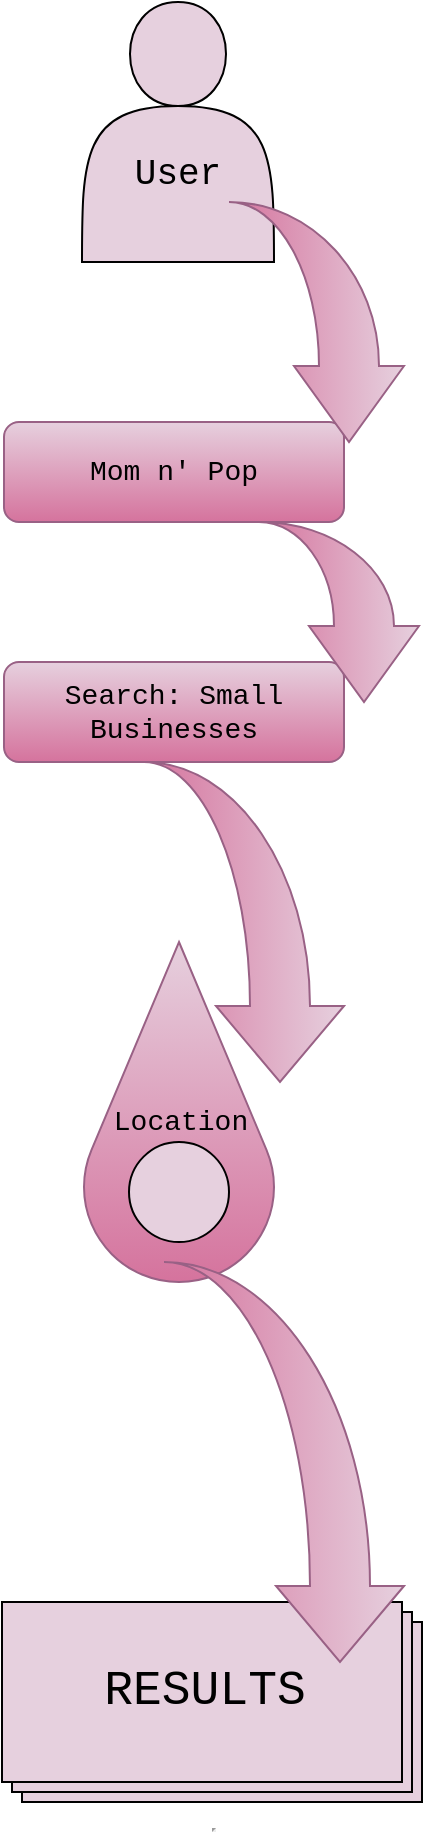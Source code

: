 <mxfile version="13.6.10" type="github">
  <diagram id="C5RBs43oDa-KdzZeNtuy" name="Page-1">
    <mxGraphModel dx="926" dy="1639" grid="1" gridSize="10" guides="1" tooltips="1" connect="1" arrows="1" fold="1" page="1" pageScale="1" pageWidth="827" pageHeight="1169" math="0" shadow="0">
      <root>
        <mxCell id="WIyWlLk6GJQsqaUBKTNV-0" />
        <mxCell id="WIyWlLk6GJQsqaUBKTNV-1" parent="WIyWlLk6GJQsqaUBKTNV-0" />
        <mxCell id="WIyWlLk6GJQsqaUBKTNV-3" value="&lt;font face=&quot;Courier New&quot; style=&quot;font-size: 14px&quot;&gt;Mom n&#39; Pop&lt;/font&gt;" style="rounded=1;whiteSpace=wrap;html=1;fontSize=12;glass=0;strokeWidth=1;shadow=0;gradientColor=#d5739d;fillColor=#e6d0de;strokeColor=#996185;" parent="WIyWlLk6GJQsqaUBKTNV-1" vertex="1">
          <mxGeometry x="310" y="-40" width="170" height="50" as="geometry" />
        </mxCell>
        <mxCell id="rALXXj5e3a1mzCvknOSR-1" value="&lt;font style=&quot;font-size: 18px&quot; face=&quot;Courier New&quot;&gt;&lt;br&gt;&lt;br&gt;&lt;br&gt;User&lt;br&gt;&lt;br&gt;&lt;/font&gt;" style="shape=actor;whiteSpace=wrap;html=1;fillColor=#E6D0DE;" vertex="1" parent="WIyWlLk6GJQsqaUBKTNV-1">
          <mxGeometry x="349" y="-250" width="96" height="130" as="geometry" />
        </mxCell>
        <mxCell id="rALXXj5e3a1mzCvknOSR-3" value="&lt;hr&gt;" style="verticalLabelPosition=bottom;verticalAlign=top;html=1;shape=mxgraph.basic.layered_rect;dx=10;outlineConnect=0;fillColor=#E6D0DE;" vertex="1" parent="WIyWlLk6GJQsqaUBKTNV-1">
          <mxGeometry x="309" y="550" width="210" height="100" as="geometry" />
        </mxCell>
        <mxCell id="rALXXj5e3a1mzCvknOSR-5" value="&lt;font face=&quot;Courier New&quot; style=&quot;font-size: 24px&quot;&gt;RESULTS&lt;/font&gt;" style="text;html=1;resizable=0;autosize=1;align=center;verticalAlign=middle;points=[];fillColor=none;strokeColor=none;rounded=0;" vertex="1" parent="WIyWlLk6GJQsqaUBKTNV-1">
          <mxGeometry x="350" y="585" width="120" height="20" as="geometry" />
        </mxCell>
        <mxCell id="rALXXj5e3a1mzCvknOSR-7" value="&lt;span style=&quot;color: rgba(0 , 0 , 0 , 0) ; font-family: monospace ; font-size: 0px&quot;&gt;%3CmxGraphModel%3E%3Croot%3E%3CmxCell%20id%3D%220%22%2F%3E%3CmxCell%20id%3D%221%22%20parent%3D%220%22%2F%3E%3CmxCell%20id%3D%222%22%20value%3D%22%26lt%3Bfont%20face%3D%26quot%3BCourier%20New%26quot%3B%20style%3D%26quot%3Bfont-size%3A%2024px%26quot%3B%26gt%3BRESULTS%26lt%3B%2Ffont%26gt%3B%22%20style%3D%22text%3Bhtml%3D1%3Bresizable%3D0%3Bautosize%3D1%3Balign%3Dcenter%3BverticalAlign%3Dmiddle%3Bpoints%3D%5B%5D%3BfillColor%3Dnone%3BstrokeColor%3Dnone%3Brounded%3D0%3B%22%20vertex%3D%221%22%20parent%3D%221%22%3E%3CmxGeometry%20x%3D%22350%22%20y%3D%22585%22%20width%3D%22120%22%20height%3D%2220%22%20as%3D%22geometry%22%2F%3E%3C%2FmxCell%3E%3C%2Froot%3E%3C%2FmxGraphModel%3E&lt;/span&gt;" style="verticalLabelPosition=bottom;verticalAlign=top;html=1;shape=mxgraph.basic.drop;fillColor=#e6d0de;gradientColor=#d5739d;strokeColor=#996185;" vertex="1" parent="WIyWlLk6GJQsqaUBKTNV-1">
          <mxGeometry x="350" y="220" width="95" height="170" as="geometry" />
        </mxCell>
        <mxCell id="rALXXj5e3a1mzCvknOSR-9" value="&lt;font face=&quot;Courier New&quot; style=&quot;font-size: 14px&quot;&gt;Location&lt;/font&gt;" style="text;html=1;resizable=0;autosize=1;align=center;verticalAlign=middle;points=[];fillColor=none;strokeColor=none;rounded=0;" vertex="1" parent="WIyWlLk6GJQsqaUBKTNV-1">
          <mxGeometry x="357.5" y="300" width="80" height="20" as="geometry" />
        </mxCell>
        <mxCell id="rALXXj5e3a1mzCvknOSR-10" value="" style="ellipse;whiteSpace=wrap;html=1;aspect=fixed;fillColor=#E6D0DE;" vertex="1" parent="WIyWlLk6GJQsqaUBKTNV-1">
          <mxGeometry x="372.5" y="320" width="50" height="50" as="geometry" />
        </mxCell>
        <mxCell id="rALXXj5e3a1mzCvknOSR-11" value="&lt;font face=&quot;Courier New&quot; style=&quot;font-size: 14px&quot;&gt;Search: Small Businesses&lt;/font&gt;" style="rounded=1;whiteSpace=wrap;html=1;fontSize=12;glass=0;strokeWidth=1;shadow=0;gradientColor=#d5739d;fillColor=#e6d0de;strokeColor=#996185;" vertex="1" parent="WIyWlLk6GJQsqaUBKTNV-1">
          <mxGeometry x="310" y="80" width="170" height="50" as="geometry" />
        </mxCell>
        <mxCell id="rALXXj5e3a1mzCvknOSR-12" value="" style="html=1;shadow=0;dashed=0;align=center;verticalAlign=middle;shape=mxgraph.arrows2.jumpInArrow;dy=15;dx=38;arrowHead=55;fillColor=#e6d0de;direction=south;gradientColor=#d5739d;strokeColor=#996185;" vertex="1" parent="WIyWlLk6GJQsqaUBKTNV-1">
          <mxGeometry x="422.5" y="-150" width="87.5" height="120" as="geometry" />
        </mxCell>
        <mxCell id="rALXXj5e3a1mzCvknOSR-14" value="" style="html=1;shadow=0;dashed=0;align=center;verticalAlign=middle;shape=mxgraph.arrows2.jumpInArrow;dy=15;dx=38;arrowHead=55;fillColor=#e6d0de;direction=south;gradientColor=#d5739d;strokeColor=#996185;" vertex="1" parent="WIyWlLk6GJQsqaUBKTNV-1">
          <mxGeometry x="437.5" y="10" width="80" height="90" as="geometry" />
        </mxCell>
        <mxCell id="rALXXj5e3a1mzCvknOSR-17" value="" style="html=1;shadow=0;dashed=0;align=center;verticalAlign=middle;shape=mxgraph.arrows2.jumpInArrow;dy=15;dx=38;arrowHead=64;fillColor=#e6d0de;direction=south;gradientColor=#d5739d;strokeColor=#996185;" vertex="1" parent="WIyWlLk6GJQsqaUBKTNV-1">
          <mxGeometry x="380" y="130" width="100" height="160" as="geometry" />
        </mxCell>
        <mxCell id="rALXXj5e3a1mzCvknOSR-21" value="" style="html=1;shadow=0;dashed=0;align=center;verticalAlign=middle;shape=mxgraph.arrows2.jumpInArrow;dy=15;dx=38;arrowHead=64;fillColor=#e6d0de;direction=south;gradientColor=#d5739d;strokeColor=#996185;" vertex="1" parent="WIyWlLk6GJQsqaUBKTNV-1">
          <mxGeometry x="390" y="380" width="120" height="200" as="geometry" />
        </mxCell>
      </root>
    </mxGraphModel>
  </diagram>
</mxfile>

